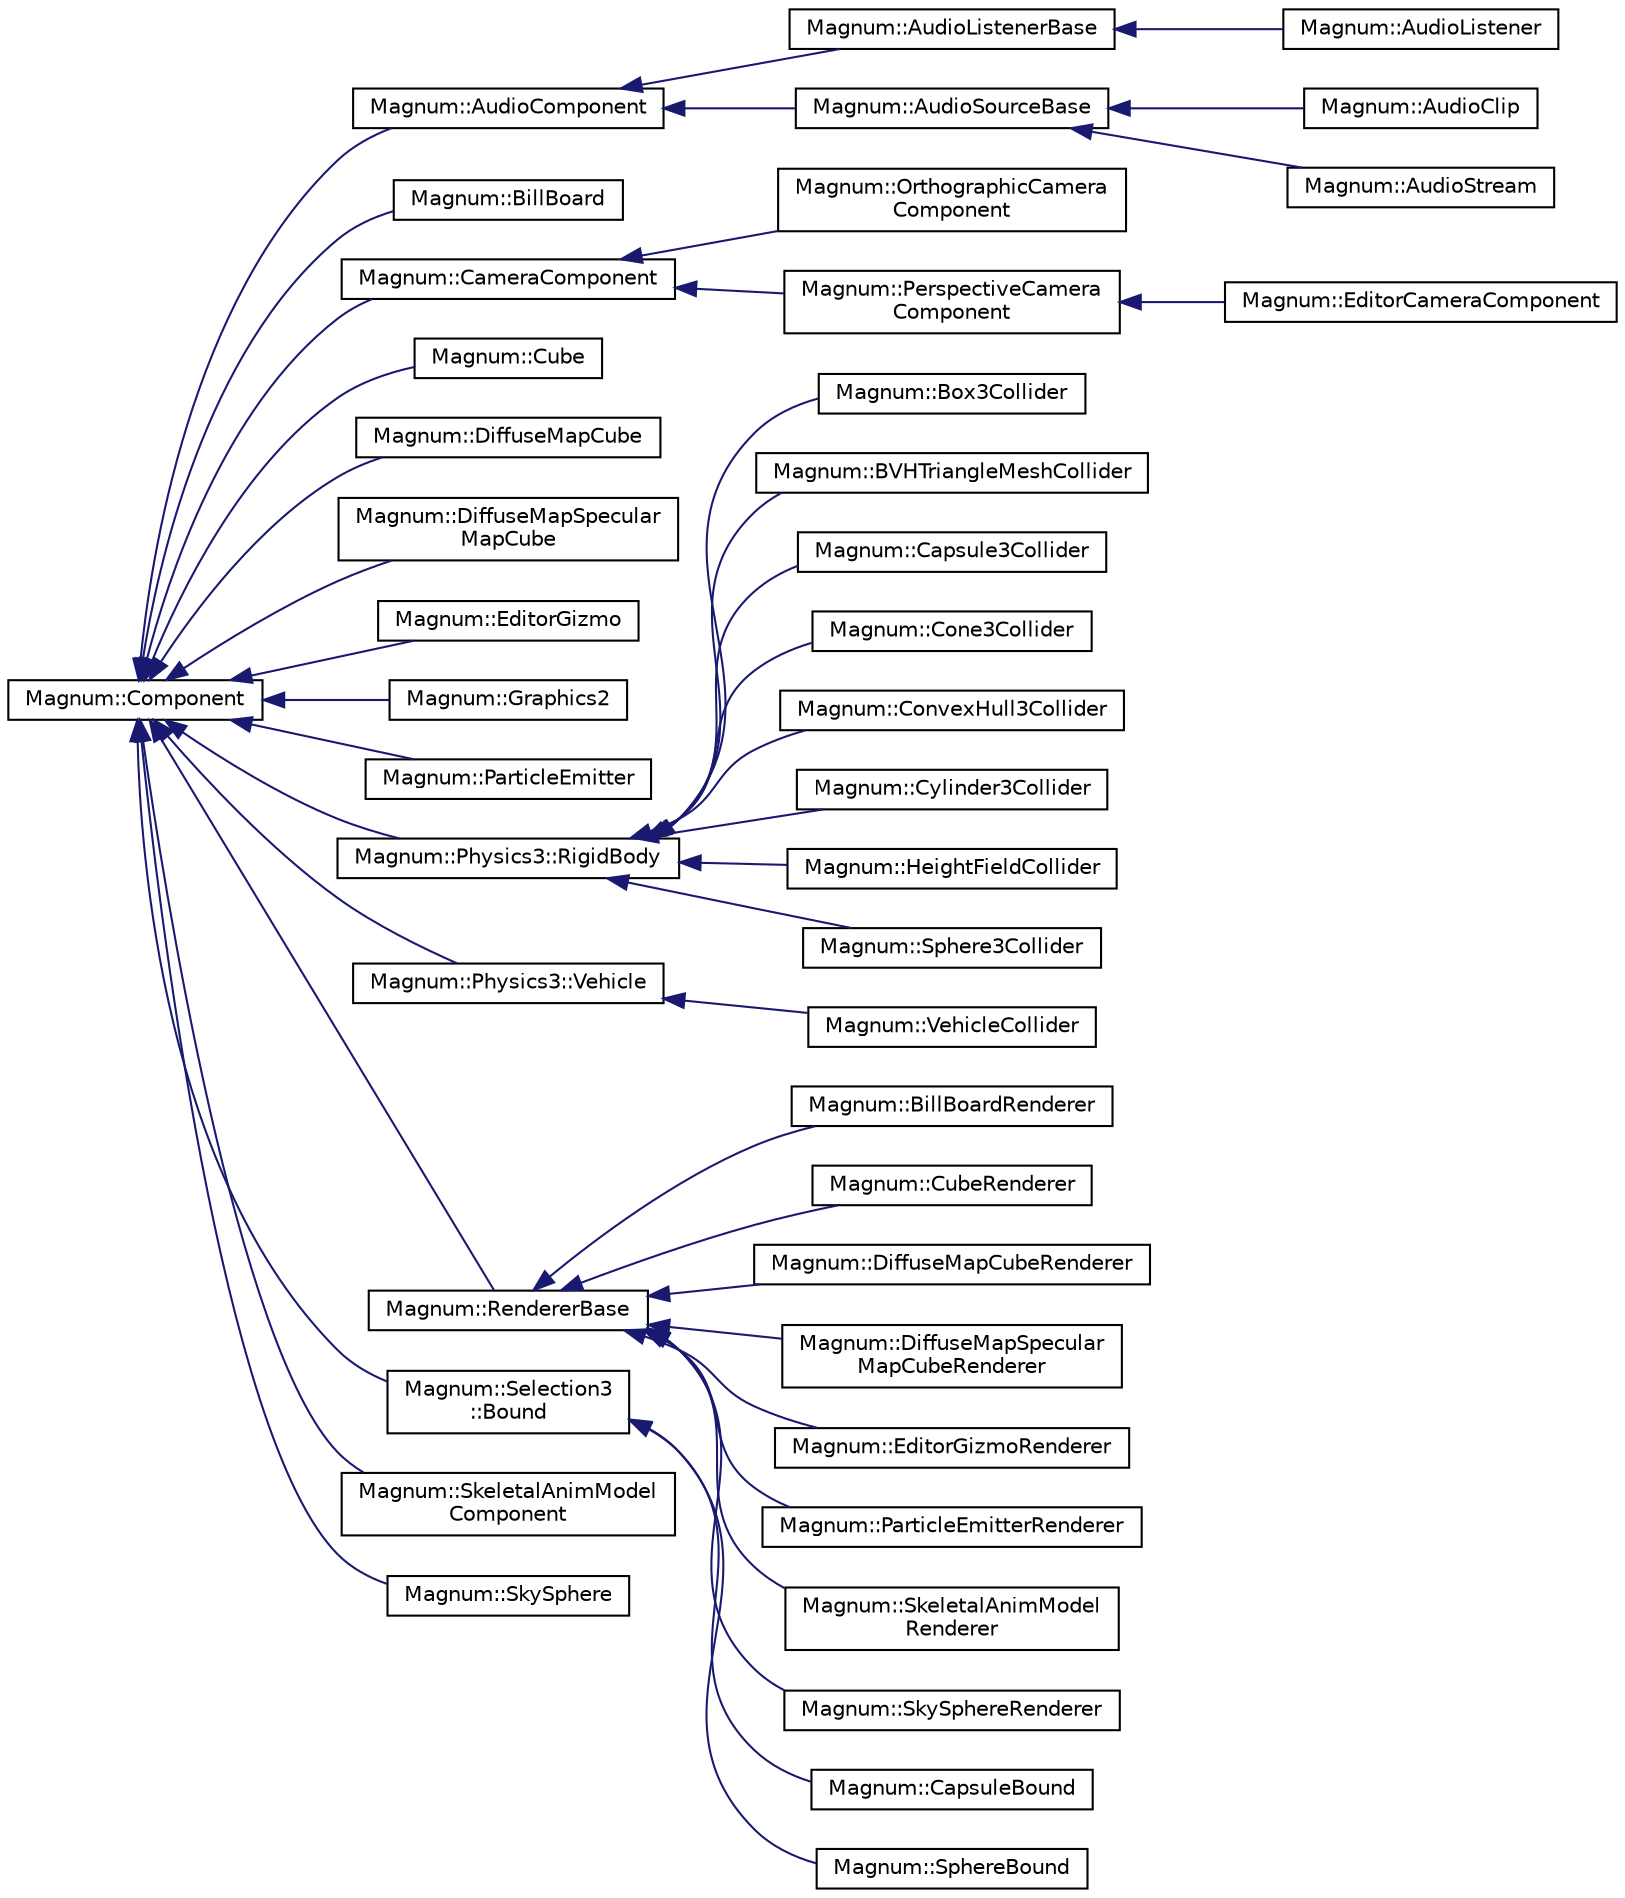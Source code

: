 digraph "圖形化之類別階層"
{
  edge [fontname="Helvetica",fontsize="10",labelfontname="Helvetica",labelfontsize="10"];
  node [fontname="Helvetica",fontsize="10",shape=record];
  rankdir="LR";
  Node1 [label="Magnum::Component",height=0.2,width=0.4,color="black", fillcolor="white", style="filled",URL="$class_magnum_1_1_component.html",tooltip="Component. "];
  Node1 -> Node2 [dir="back",color="midnightblue",fontsize="10",style="solid",fontname="Helvetica"];
  Node2 [label="Magnum::AudioComponent",height=0.2,width=0.4,color="black", fillcolor="white", style="filled",URL="$class_magnum_1_1_audio_component.html",tooltip="AudioComponent. "];
  Node2 -> Node3 [dir="back",color="midnightblue",fontsize="10",style="solid",fontname="Helvetica"];
  Node3 [label="Magnum::AudioListenerBase",height=0.2,width=0.4,color="black", fillcolor="white", style="filled",URL="$class_magnum_1_1_audio_listener_base.html",tooltip="AudioListenerBase. "];
  Node3 -> Node4 [dir="back",color="midnightblue",fontsize="10",style="solid",fontname="Helvetica"];
  Node4 [label="Magnum::AudioListener",height=0.2,width=0.4,color="black", fillcolor="white", style="filled",URL="$class_magnum_1_1_audio_listener.html",tooltip="AudioListener. "];
  Node2 -> Node5 [dir="back",color="midnightblue",fontsize="10",style="solid",fontname="Helvetica"];
  Node5 [label="Magnum::AudioSourceBase",height=0.2,width=0.4,color="black", fillcolor="white", style="filled",URL="$class_magnum_1_1_audio_source_base.html",tooltip="AudioSourceBase. "];
  Node5 -> Node6 [dir="back",color="midnightblue",fontsize="10",style="solid",fontname="Helvetica"];
  Node6 [label="Magnum::AudioClip",height=0.2,width=0.4,color="black", fillcolor="white", style="filled",URL="$class_magnum_1_1_audio_clip.html",tooltip="AudioClip. "];
  Node5 -> Node7 [dir="back",color="midnightblue",fontsize="10",style="solid",fontname="Helvetica"];
  Node7 [label="Magnum::AudioStream",height=0.2,width=0.4,color="black", fillcolor="white", style="filled",URL="$class_magnum_1_1_audio_stream.html",tooltip="AudioStream. "];
  Node1 -> Node8 [dir="back",color="midnightblue",fontsize="10",style="solid",fontname="Helvetica"];
  Node8 [label="Magnum::BillBoard",height=0.2,width=0.4,color="black", fillcolor="white", style="filled",URL="$class_magnum_1_1_bill_board.html",tooltip="BillBoard. "];
  Node1 -> Node9 [dir="back",color="midnightblue",fontsize="10",style="solid",fontname="Helvetica"];
  Node9 [label="Magnum::CameraComponent",height=0.2,width=0.4,color="black", fillcolor="white", style="filled",URL="$class_magnum_1_1_camera_component.html",tooltip="CameraComponent. "];
  Node9 -> Node10 [dir="back",color="midnightblue",fontsize="10",style="solid",fontname="Helvetica"];
  Node10 [label="Magnum::OrthographicCamera\lComponent",height=0.2,width=0.4,color="black", fillcolor="white", style="filled",URL="$class_magnum_1_1_orthographic_camera_component.html",tooltip="OrthographicCameraComponent. "];
  Node9 -> Node11 [dir="back",color="midnightblue",fontsize="10",style="solid",fontname="Helvetica"];
  Node11 [label="Magnum::PerspectiveCamera\lComponent",height=0.2,width=0.4,color="black", fillcolor="white", style="filled",URL="$class_magnum_1_1_perspective_camera_component.html",tooltip="PerspectiveCameraComponent. "];
  Node11 -> Node12 [dir="back",color="midnightblue",fontsize="10",style="solid",fontname="Helvetica"];
  Node12 [label="Magnum::EditorCameraComponent",height=0.2,width=0.4,color="black", fillcolor="white", style="filled",URL="$class_magnum_1_1_editor_camera_component.html",tooltip="EditorCameraComponent. "];
  Node1 -> Node13 [dir="back",color="midnightblue",fontsize="10",style="solid",fontname="Helvetica"];
  Node13 [label="Magnum::Cube",height=0.2,width=0.4,color="black", fillcolor="white", style="filled",URL="$class_magnum_1_1_cube.html",tooltip="Cube Rendering Test Graphics Component. "];
  Node1 -> Node14 [dir="back",color="midnightblue",fontsize="10",style="solid",fontname="Helvetica"];
  Node14 [label="Magnum::DiffuseMapCube",height=0.2,width=0.4,color="black", fillcolor="white", style="filled",URL="$class_magnum_1_1_diffuse_map_cube.html",tooltip="DiffuseMapCube Rendering Test Graphics Component. "];
  Node1 -> Node15 [dir="back",color="midnightblue",fontsize="10",style="solid",fontname="Helvetica"];
  Node15 [label="Magnum::DiffuseMapSpecular\lMapCube",height=0.2,width=0.4,color="black", fillcolor="white", style="filled",URL="$class_magnum_1_1_diffuse_map_specular_map_cube.html",tooltip="DiffuseMapSpecularMapCube Rendering Test Graphics Component. "];
  Node1 -> Node16 [dir="back",color="midnightblue",fontsize="10",style="solid",fontname="Helvetica"];
  Node16 [label="Magnum::EditorGizmo",height=0.2,width=0.4,color="black", fillcolor="white", style="filled",URL="$class_magnum_1_1_editor_gizmo.html",tooltip="EditorGizmo. "];
  Node1 -> Node17 [dir="back",color="midnightblue",fontsize="10",style="solid",fontname="Helvetica"];
  Node17 [label="Magnum::Graphics2",height=0.2,width=0.4,color="black", fillcolor="white", style="filled",URL="$class_magnum_1_1_graphics2.html"];
  Node1 -> Node18 [dir="back",color="midnightblue",fontsize="10",style="solid",fontname="Helvetica"];
  Node18 [label="Magnum::ParticleEmitter",height=0.2,width=0.4,color="black", fillcolor="white", style="filled",URL="$class_magnum_1_1_particle_emitter.html",tooltip="ParticleEmitter. "];
  Node1 -> Node19 [dir="back",color="midnightblue",fontsize="10",style="solid",fontname="Helvetica"];
  Node19 [label="Magnum::Physics3::RigidBody",height=0.2,width=0.4,color="black", fillcolor="white", style="filled",URL="$class_magnum_1_1_physics3_1_1_rigid_body.html",tooltip="RigidBody Component. "];
  Node19 -> Node20 [dir="back",color="midnightblue",fontsize="10",style="solid",fontname="Helvetica"];
  Node20 [label="Magnum::Box3Collider",height=0.2,width=0.4,color="black", fillcolor="white", style="filled",URL="$class_magnum_1_1_box3_collider.html",tooltip="Box3Collider Component. "];
  Node19 -> Node21 [dir="back",color="midnightblue",fontsize="10",style="solid",fontname="Helvetica"];
  Node21 [label="Magnum::BVHTriangleMeshCollider",height=0.2,width=0.4,color="black", fillcolor="white", style="filled",URL="$class_magnum_1_1_b_v_h_triangle_mesh_collider.html",tooltip="BVHTriangleMeshCollider Component. "];
  Node19 -> Node22 [dir="back",color="midnightblue",fontsize="10",style="solid",fontname="Helvetica"];
  Node22 [label="Magnum::Capsule3Collider",height=0.2,width=0.4,color="black", fillcolor="white", style="filled",URL="$class_magnum_1_1_capsule3_collider.html",tooltip="Capsule3Collider Component. "];
  Node19 -> Node23 [dir="back",color="midnightblue",fontsize="10",style="solid",fontname="Helvetica"];
  Node23 [label="Magnum::Cone3Collider",height=0.2,width=0.4,color="black", fillcolor="white", style="filled",URL="$class_magnum_1_1_cone3_collider.html",tooltip="Cone3Collider Component. "];
  Node19 -> Node24 [dir="back",color="midnightblue",fontsize="10",style="solid",fontname="Helvetica"];
  Node24 [label="Magnum::ConvexHull3Collider",height=0.2,width=0.4,color="black", fillcolor="white", style="filled",URL="$class_magnum_1_1_convex_hull3_collider.html"];
  Node19 -> Node25 [dir="back",color="midnightblue",fontsize="10",style="solid",fontname="Helvetica"];
  Node25 [label="Magnum::Cylinder3Collider",height=0.2,width=0.4,color="black", fillcolor="white", style="filled",URL="$class_magnum_1_1_cylinder3_collider.html",tooltip="Cylinder3Collider Component. "];
  Node19 -> Node26 [dir="back",color="midnightblue",fontsize="10",style="solid",fontname="Helvetica"];
  Node26 [label="Magnum::HeightFieldCollider",height=0.2,width=0.4,color="black", fillcolor="white", style="filled",URL="$class_magnum_1_1_height_field_collider.html",tooltip="HeightFieldCollider Component. "];
  Node19 -> Node27 [dir="back",color="midnightblue",fontsize="10",style="solid",fontname="Helvetica"];
  Node27 [label="Magnum::Sphere3Collider",height=0.2,width=0.4,color="black", fillcolor="white", style="filled",URL="$class_magnum_1_1_sphere3_collider.html",tooltip="Sphere3Collider Component. "];
  Node1 -> Node28 [dir="back",color="midnightblue",fontsize="10",style="solid",fontname="Helvetica"];
  Node28 [label="Magnum::Physics3::Vehicle",height=0.2,width=0.4,color="black", fillcolor="white", style="filled",URL="$class_magnum_1_1_physics3_1_1_vehicle.html"];
  Node28 -> Node29 [dir="back",color="midnightblue",fontsize="10",style="solid",fontname="Helvetica"];
  Node29 [label="Magnum::VehicleCollider",height=0.2,width=0.4,color="black", fillcolor="white", style="filled",URL="$class_magnum_1_1_vehicle_collider.html",tooltip="VehicleCollider Component. "];
  Node1 -> Node30 [dir="back",color="midnightblue",fontsize="10",style="solid",fontname="Helvetica"];
  Node30 [label="Magnum::RendererBase",height=0.2,width=0.4,color="black", fillcolor="white", style="filled",URL="$class_magnum_1_1_renderer_base.html",tooltip="RendererBase. "];
  Node30 -> Node31 [dir="back",color="midnightblue",fontsize="10",style="solid",fontname="Helvetica"];
  Node31 [label="Magnum::BillBoardRenderer",height=0.2,width=0.4,color="black", fillcolor="white", style="filled",URL="$class_magnum_1_1_bill_board_renderer.html",tooltip="BillBoardRenderer. "];
  Node30 -> Node32 [dir="back",color="midnightblue",fontsize="10",style="solid",fontname="Helvetica"];
  Node32 [label="Magnum::CubeRenderer",height=0.2,width=0.4,color="black", fillcolor="white", style="filled",URL="$class_magnum_1_1_cube_renderer.html",tooltip="CubeRenderer. "];
  Node30 -> Node33 [dir="back",color="midnightblue",fontsize="10",style="solid",fontname="Helvetica"];
  Node33 [label="Magnum::DiffuseMapCubeRenderer",height=0.2,width=0.4,color="black", fillcolor="white", style="filled",URL="$class_magnum_1_1_diffuse_map_cube_renderer.html",tooltip="DiffuseMapCubeRenderer. "];
  Node30 -> Node34 [dir="back",color="midnightblue",fontsize="10",style="solid",fontname="Helvetica"];
  Node34 [label="Magnum::DiffuseMapSpecular\lMapCubeRenderer",height=0.2,width=0.4,color="black", fillcolor="white", style="filled",URL="$class_magnum_1_1_diffuse_map_specular_map_cube_renderer.html",tooltip="DiffuseMapSpecularMapCubeRenderer. "];
  Node30 -> Node35 [dir="back",color="midnightblue",fontsize="10",style="solid",fontname="Helvetica"];
  Node35 [label="Magnum::EditorGizmoRenderer",height=0.2,width=0.4,color="black", fillcolor="white", style="filled",URL="$class_magnum_1_1_editor_gizmo_renderer.html",tooltip="EditorGizmoRenderer. "];
  Node30 -> Node36 [dir="back",color="midnightblue",fontsize="10",style="solid",fontname="Helvetica"];
  Node36 [label="Magnum::ParticleEmitterRenderer",height=0.2,width=0.4,color="black", fillcolor="white", style="filled",URL="$class_magnum_1_1_particle_emitter_renderer.html",tooltip="ParticleEmitterRenderer. "];
  Node30 -> Node37 [dir="back",color="midnightblue",fontsize="10",style="solid",fontname="Helvetica"];
  Node37 [label="Magnum::SkeletalAnimModel\lRenderer",height=0.2,width=0.4,color="black", fillcolor="white", style="filled",URL="$class_magnum_1_1_skeletal_anim_model_renderer.html",tooltip="SkeletalAnimModelRenderer. "];
  Node30 -> Node38 [dir="back",color="midnightblue",fontsize="10",style="solid",fontname="Helvetica"];
  Node38 [label="Magnum::SkySphereRenderer",height=0.2,width=0.4,color="black", fillcolor="white", style="filled",URL="$class_magnum_1_1_sky_sphere_renderer.html",tooltip="SkySphereRenderer. "];
  Node1 -> Node39 [dir="back",color="midnightblue",fontsize="10",style="solid",fontname="Helvetica"];
  Node39 [label="Magnum::Selection3\l::Bound",height=0.2,width=0.4,color="black", fillcolor="white", style="filled",URL="$class_magnum_1_1_selection3_1_1_bound.html"];
  Node39 -> Node40 [dir="back",color="midnightblue",fontsize="10",style="solid",fontname="Helvetica"];
  Node40 [label="Magnum::CapsuleBound",height=0.2,width=0.4,color="black", fillcolor="white", style="filled",URL="$class_magnum_1_1_capsule_bound.html",tooltip="CapsuleBound Component. "];
  Node39 -> Node41 [dir="back",color="midnightblue",fontsize="10",style="solid",fontname="Helvetica"];
  Node41 [label="Magnum::SphereBound",height=0.2,width=0.4,color="black", fillcolor="white", style="filled",URL="$class_magnum_1_1_sphere_bound.html",tooltip="SphereBound Component. "];
  Node1 -> Node42 [dir="back",color="midnightblue",fontsize="10",style="solid",fontname="Helvetica"];
  Node42 [label="Magnum::SkeletalAnimModel\lComponent",height=0.2,width=0.4,color="black", fillcolor="white", style="filled",URL="$class_magnum_1_1_skeletal_anim_model_component.html",tooltip="SkeletalAnimModelComponent Rendering Graphics Component. "];
  Node1 -> Node43 [dir="back",color="midnightblue",fontsize="10",style="solid",fontname="Helvetica"];
  Node43 [label="Magnum::SkySphere",height=0.2,width=0.4,color="black", fillcolor="white", style="filled",URL="$class_magnum_1_1_sky_sphere.html",tooltip="SkySphere Rendering Test Graphics Component. "];
}
